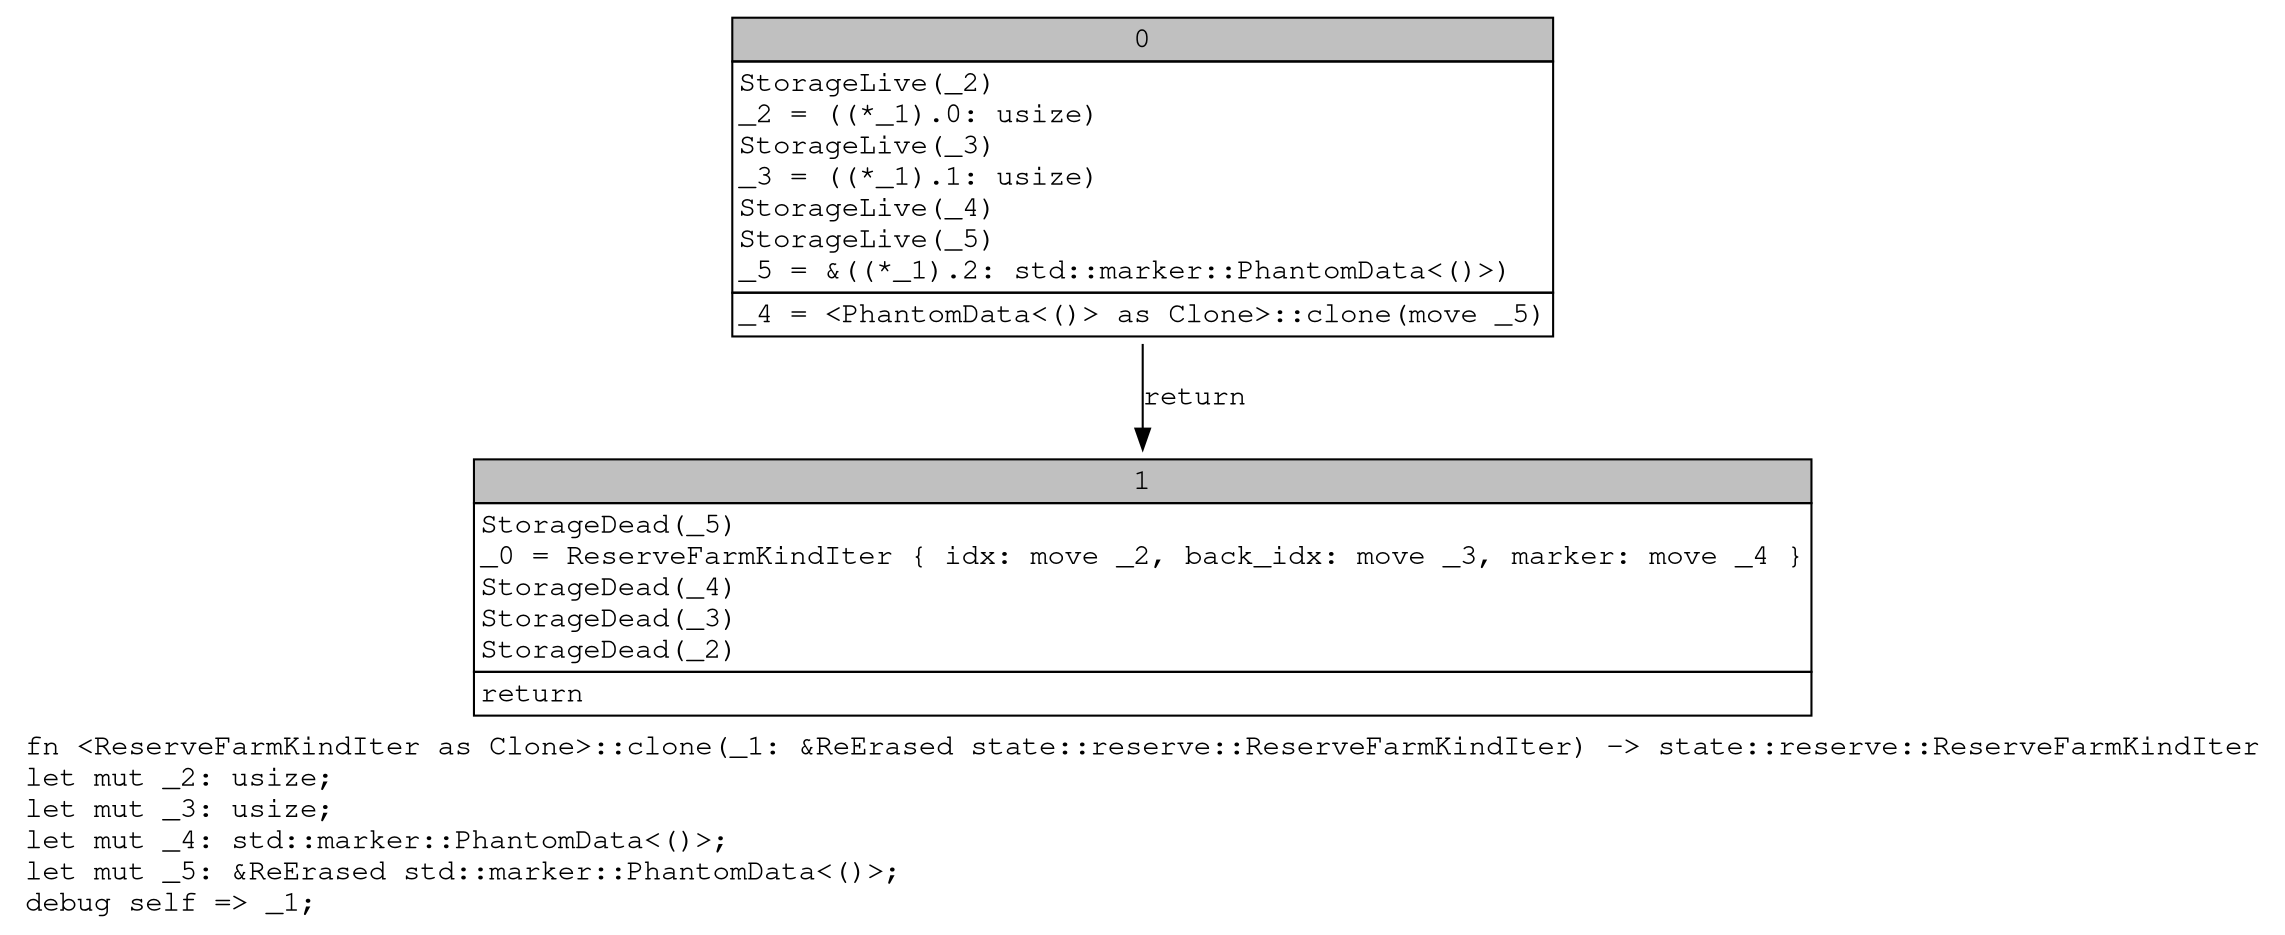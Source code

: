 digraph Mir_0_9214 {
    graph [fontname="Courier, monospace"];
    node [fontname="Courier, monospace"];
    edge [fontname="Courier, monospace"];
    label=<fn &lt;ReserveFarmKindIter as Clone&gt;::clone(_1: &amp;ReErased state::reserve::ReserveFarmKindIter) -&gt; state::reserve::ReserveFarmKindIter<br align="left"/>let mut _2: usize;<br align="left"/>let mut _3: usize;<br align="left"/>let mut _4: std::marker::PhantomData&lt;()&gt;;<br align="left"/>let mut _5: &amp;ReErased std::marker::PhantomData&lt;()&gt;;<br align="left"/>debug self =&gt; _1;<br align="left"/>>;
    bb0__0_9214 [shape="none", label=<<table border="0" cellborder="1" cellspacing="0"><tr><td bgcolor="gray" align="center" colspan="1">0</td></tr><tr><td align="left" balign="left">StorageLive(_2)<br/>_2 = ((*_1).0: usize)<br/>StorageLive(_3)<br/>_3 = ((*_1).1: usize)<br/>StorageLive(_4)<br/>StorageLive(_5)<br/>_5 = &amp;((*_1).2: std::marker::PhantomData&lt;()&gt;)<br/></td></tr><tr><td align="left">_4 = &lt;PhantomData&lt;()&gt; as Clone&gt;::clone(move _5)</td></tr></table>>];
    bb1__0_9214 [shape="none", label=<<table border="0" cellborder="1" cellspacing="0"><tr><td bgcolor="gray" align="center" colspan="1">1</td></tr><tr><td align="left" balign="left">StorageDead(_5)<br/>_0 = ReserveFarmKindIter { idx: move _2, back_idx: move _3, marker: move _4 }<br/>StorageDead(_4)<br/>StorageDead(_3)<br/>StorageDead(_2)<br/></td></tr><tr><td align="left">return</td></tr></table>>];
    bb0__0_9214 -> bb1__0_9214 [label="return"];
}
